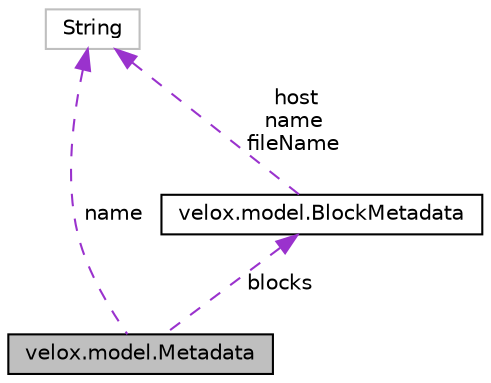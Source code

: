 digraph "velox.model.Metadata"
{
  edge [fontname="Helvetica",fontsize="10",labelfontname="Helvetica",labelfontsize="10"];
  node [fontname="Helvetica",fontsize="10",shape=record];
  Node1 [label="velox.model.Metadata",height=0.2,width=0.4,color="black", fillcolor="grey75", style="filled" fontcolor="black"];
  Node2 -> Node1 [dir="back",color="darkorchid3",fontsize="10",style="dashed",label=" blocks" ,fontname="Helvetica"];
  Node2 [label="velox.model.BlockMetadata",height=0.2,width=0.4,color="black", fillcolor="white", style="filled",URL="$classvelox_1_1model_1_1BlockMetadata.html"];
  Node3 -> Node2 [dir="back",color="darkorchid3",fontsize="10",style="dashed",label=" host\nname\nfileName" ,fontname="Helvetica"];
  Node3 [label="String",height=0.2,width=0.4,color="grey75", fillcolor="white", style="filled"];
  Node3 -> Node1 [dir="back",color="darkorchid3",fontsize="10",style="dashed",label=" name" ,fontname="Helvetica"];
}
